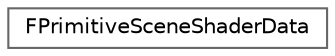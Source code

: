 digraph "Graphical Class Hierarchy"
{
 // INTERACTIVE_SVG=YES
 // LATEX_PDF_SIZE
  bgcolor="transparent";
  edge [fontname=Helvetica,fontsize=10,labelfontname=Helvetica,labelfontsize=10];
  node [fontname=Helvetica,fontsize=10,shape=box,height=0.2,width=0.4];
  rankdir="LR";
  Node0 [id="Node000000",label="FPrimitiveSceneShaderData",height=0.2,width=0.4,color="grey40", fillcolor="white", style="filled",URL="$d9/d64/structFPrimitiveSceneShaderData.html",tooltip=" "];
}
